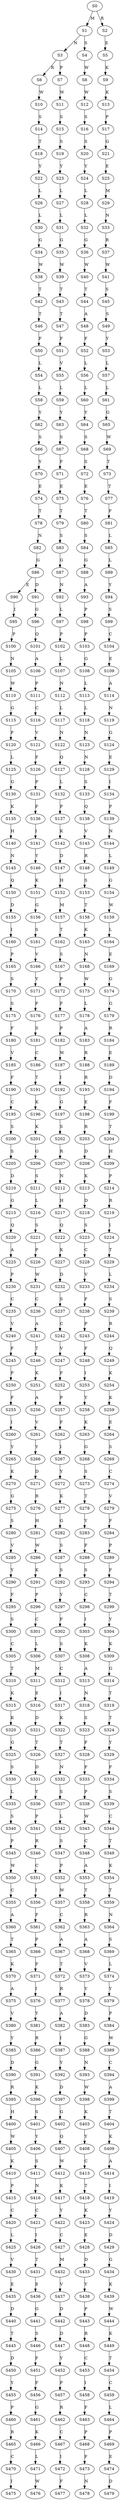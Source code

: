 strict digraph  {
	S0 -> S1 [ label = M ];
	S0 -> S2 [ label = R ];
	S1 -> S3 [ label = N ];
	S1 -> S4 [ label = S ];
	S2 -> S5 [ label = E ];
	S3 -> S6 [ label = R ];
	S3 -> S7 [ label = P ];
	S4 -> S8 [ label = W ];
	S5 -> S9 [ label = K ];
	S6 -> S10 [ label = W ];
	S7 -> S11 [ label = W ];
	S8 -> S12 [ label = W ];
	S9 -> S13 [ label = K ];
	S10 -> S14 [ label = S ];
	S11 -> S15 [ label = S ];
	S12 -> S16 [ label = S ];
	S13 -> S17 [ label = P ];
	S14 -> S18 [ label = T ];
	S15 -> S19 [ label = S ];
	S16 -> S20 [ label = S ];
	S17 -> S21 [ label = G ];
	S18 -> S22 [ label = Y ];
	S19 -> S23 [ label = Y ];
	S20 -> S24 [ label = Y ];
	S21 -> S25 [ label = E ];
	S22 -> S26 [ label = L ];
	S23 -> S27 [ label = L ];
	S24 -> S28 [ label = L ];
	S25 -> S29 [ label = M ];
	S26 -> S30 [ label = L ];
	S27 -> S31 [ label = L ];
	S28 -> S32 [ label = L ];
	S29 -> S33 [ label = N ];
	S30 -> S34 [ label = G ];
	S31 -> S35 [ label = G ];
	S32 -> S36 [ label = G ];
	S33 -> S37 [ label = R ];
	S34 -> S38 [ label = W ];
	S35 -> S39 [ label = W ];
	S36 -> S40 [ label = W ];
	S37 -> S41 [ label = W ];
	S38 -> S42 [ label = T ];
	S39 -> S43 [ label = T ];
	S40 -> S44 [ label = T ];
	S41 -> S45 [ label = S ];
	S42 -> S46 [ label = T ];
	S43 -> S47 [ label = T ];
	S44 -> S48 [ label = A ];
	S45 -> S49 [ label = S ];
	S46 -> S50 [ label = F ];
	S47 -> S51 [ label = F ];
	S48 -> S52 [ label = F ];
	S49 -> S53 [ label = Y ];
	S50 -> S54 [ label = L ];
	S51 -> S55 [ label = V ];
	S52 -> S56 [ label = L ];
	S53 -> S57 [ label = L ];
	S54 -> S58 [ label = L ];
	S55 -> S59 [ label = L ];
	S56 -> S60 [ label = L ];
	S57 -> S61 [ label = L ];
	S58 -> S62 [ label = Y ];
	S59 -> S63 [ label = Y ];
	S60 -> S64 [ label = Y ];
	S61 -> S65 [ label = G ];
	S62 -> S66 [ label = S ];
	S63 -> S67 [ label = S ];
	S64 -> S68 [ label = S ];
	S65 -> S69 [ label = W ];
	S66 -> S70 [ label = Y ];
	S67 -> S71 [ label = F ];
	S68 -> S72 [ label = S ];
	S69 -> S73 [ label = T ];
	S70 -> S74 [ label = E ];
	S71 -> S75 [ label = E ];
	S72 -> S76 [ label = E ];
	S73 -> S77 [ label = T ];
	S74 -> S78 [ label = T ];
	S75 -> S79 [ label = T ];
	S76 -> S80 [ label = T ];
	S77 -> S81 [ label = F ];
	S78 -> S82 [ label = N ];
	S79 -> S83 [ label = S ];
	S80 -> S84 [ label = S ];
	S81 -> S85 [ label = L ];
	S82 -> S86 [ label = G ];
	S83 -> S87 [ label = G ];
	S84 -> S88 [ label = G ];
	S85 -> S89 [ label = L ];
	S86 -> S90 [ label = E ];
	S86 -> S91 [ label = D ];
	S87 -> S92 [ label = N ];
	S88 -> S93 [ label = A ];
	S89 -> S94 [ label = Y ];
	S90 -> S95 [ label = I ];
	S91 -> S96 [ label = G ];
	S92 -> S97 [ label = L ];
	S93 -> S98 [ label = P ];
	S94 -> S99 [ label = S ];
	S95 -> S100 [ label = P ];
	S96 -> S101 [ label = Q ];
	S97 -> S102 [ label = P ];
	S98 -> S103 [ label = P ];
	S99 -> S104 [ label = C ];
	S100 -> S105 [ label = N ];
	S101 -> S106 [ label = A ];
	S102 -> S107 [ label = L ];
	S103 -> S108 [ label = G ];
	S104 -> S109 [ label = E ];
	S105 -> S110 [ label = W ];
	S106 -> S111 [ label = P ];
	S107 -> S112 [ label = N ];
	S108 -> S113 [ label = L ];
	S109 -> S114 [ label = A ];
	S110 -> S115 [ label = G ];
	S111 -> S116 [ label = C ];
	S112 -> S117 [ label = L ];
	S113 -> S118 [ label = L ];
	S114 -> S119 [ label = N ];
	S115 -> S120 [ label = P ];
	S116 -> S121 [ label = V ];
	S117 -> S122 [ label = N ];
	S118 -> S123 [ label = N ];
	S119 -> S124 [ label = G ];
	S120 -> S125 [ label = L ];
	S121 -> S126 [ label = F ];
	S122 -> S127 [ label = Q ];
	S123 -> S128 [ label = N ];
	S124 -> S129 [ label = E ];
	S125 -> S130 [ label = G ];
	S126 -> S131 [ label = P ];
	S127 -> S132 [ label = L ];
	S128 -> S133 [ label = S ];
	S129 -> S134 [ label = I ];
	S130 -> S135 [ label = K ];
	S131 -> S136 [ label = F ];
	S132 -> S137 [ label = P ];
	S133 -> S138 [ label = Q ];
	S134 -> S139 [ label = P ];
	S135 -> S140 [ label = H ];
	S136 -> S141 [ label = I ];
	S137 -> S142 [ label = K ];
	S138 -> S143 [ label = V ];
	S139 -> S144 [ label = N ];
	S140 -> S145 [ label = N ];
	S141 -> S146 [ label = Y ];
	S142 -> S147 [ label = D ];
	S143 -> S148 [ label = R ];
	S144 -> S149 [ label = L ];
	S145 -> S150 [ label = Q ];
	S146 -> S151 [ label = K ];
	S147 -> S152 [ label = H ];
	S148 -> S153 [ label = S ];
	S149 -> S154 [ label = G ];
	S150 -> S155 [ label = D ];
	S151 -> S156 [ label = G ];
	S152 -> S157 [ label = M ];
	S153 -> S158 [ label = T ];
	S154 -> S159 [ label = W ];
	S155 -> S160 [ label = I ];
	S156 -> S161 [ label = S ];
	S157 -> S162 [ label = T ];
	S158 -> S163 [ label = K ];
	S159 -> S164 [ label = L ];
	S160 -> S165 [ label = P ];
	S161 -> S166 [ label = V ];
	S162 -> S167 [ label = S ];
	S163 -> S168 [ label = N ];
	S164 -> S169 [ label = E ];
	S165 -> S170 [ label = S ];
	S166 -> S171 [ label = Y ];
	S167 -> S172 [ label = P ];
	S168 -> S173 [ label = W ];
	S169 -> S174 [ label = G ];
	S170 -> S175 [ label = S ];
	S171 -> S176 [ label = F ];
	S172 -> S177 [ label = F ];
	S173 -> S178 [ label = L ];
	S174 -> S179 [ label = G ];
	S175 -> S180 [ label = F ];
	S176 -> S181 [ label = S ];
	S177 -> S182 [ label = P ];
	S178 -> S183 [ label = A ];
	S179 -> S184 [ label = R ];
	S180 -> S185 [ label = V ];
	S181 -> S186 [ label = C ];
	S182 -> S187 [ label = W ];
	S183 -> S188 [ label = R ];
	S184 -> S189 [ label = E ];
	S185 -> S190 [ label = F ];
	S186 -> S191 [ label = T ];
	S187 -> S192 [ label = I ];
	S188 -> S193 [ label = R ];
	S189 -> S194 [ label = D ];
	S190 -> S195 [ label = C ];
	S191 -> S196 [ label = K ];
	S192 -> S197 [ label = G ];
	S193 -> S198 [ label = E ];
	S194 -> S199 [ label = F ];
	S195 -> S200 [ label = S ];
	S196 -> S201 [ label = K ];
	S197 -> S202 [ label = S ];
	S198 -> S203 [ label = R ];
	S199 -> S204 [ label = T ];
	S200 -> S205 [ label = S ];
	S201 -> S206 [ label = G ];
	S202 -> S207 [ label = R ];
	S203 -> S208 [ label = D ];
	S204 -> S209 [ label = H ];
	S205 -> S210 [ label = D ];
	S206 -> S211 [ label = S ];
	S207 -> S212 [ label = N ];
	S208 -> S213 [ label = K ];
	S209 -> S214 [ label = P ];
	S210 -> S215 [ label = G ];
	S211 -> S216 [ label = L ];
	S212 -> S217 [ label = H ];
	S213 -> S218 [ label = D ];
	S214 -> S219 [ label = R ];
	S215 -> S220 [ label = Q ];
	S216 -> S221 [ label = S ];
	S217 -> S222 [ label = Q ];
	S218 -> S223 [ label = S ];
	S219 -> S224 [ label = I ];
	S220 -> S225 [ label = A ];
	S221 -> S226 [ label = P ];
	S222 -> S227 [ label = K ];
	S223 -> S228 [ label = C ];
	S224 -> S229 [ label = T ];
	S225 -> S230 [ label = P ];
	S226 -> S231 [ label = W ];
	S227 -> S232 [ label = D ];
	S228 -> S233 [ label = V ];
	S229 -> S234 [ label = L ];
	S230 -> S235 [ label = C ];
	S231 -> S236 [ label = C ];
	S232 -> S237 [ label = S ];
	S233 -> S238 [ label = F ];
	S234 -> S239 [ label = S ];
	S235 -> S240 [ label = V ];
	S236 -> S241 [ label = A ];
	S237 -> S242 [ label = C ];
	S238 -> S243 [ label = P ];
	S239 -> S244 [ label = R ];
	S240 -> S245 [ label = F ];
	S241 -> S246 [ label = T ];
	S242 -> S247 [ label = V ];
	S243 -> S248 [ label = F ];
	S244 -> S249 [ label = Q ];
	S245 -> S250 [ label = P ];
	S246 -> S251 [ label = K ];
	S247 -> S252 [ label = F ];
	S248 -> S253 [ label = I ];
	S249 -> S254 [ label = K ];
	S250 -> S255 [ label = F ];
	S251 -> S256 [ label = A ];
	S252 -> S257 [ label = P ];
	S253 -> S258 [ label = Y ];
	S254 -> S259 [ label = K ];
	S255 -> S260 [ label = I ];
	S256 -> S261 [ label = V ];
	S257 -> S262 [ label = F ];
	S258 -> S263 [ label = K ];
	S259 -> S264 [ label = E ];
	S260 -> S265 [ label = Y ];
	S261 -> S266 [ label = Y ];
	S262 -> S267 [ label = I ];
	S263 -> S268 [ label = G ];
	S264 -> S269 [ label = S ];
	S265 -> S270 [ label = K ];
	S266 -> S271 [ label = D ];
	S267 -> S272 [ label = Y ];
	S268 -> S273 [ label = S ];
	S269 -> S274 [ label = C ];
	S270 -> S275 [ label = G ];
	S271 -> S276 [ label = R ];
	S272 -> S277 [ label = K ];
	S273 -> S278 [ label = T ];
	S274 -> S279 [ label = V ];
	S275 -> S280 [ label = S ];
	S276 -> S281 [ label = H ];
	S277 -> S282 [ label = G ];
	S278 -> S283 [ label = Y ];
	S279 -> S284 [ label = F ];
	S280 -> S285 [ label = V ];
	S281 -> S286 [ label = W ];
	S282 -> S287 [ label = S ];
	S283 -> S288 [ label = F ];
	S284 -> S289 [ label = P ];
	S285 -> S290 [ label = Y ];
	S286 -> S291 [ label = K ];
	S287 -> S292 [ label = S ];
	S288 -> S293 [ label = S ];
	S289 -> S294 [ label = F ];
	S290 -> S295 [ label = F ];
	S291 -> S296 [ label = P ];
	S292 -> S297 [ label = Y ];
	S293 -> S298 [ label = C ];
	S294 -> S299 [ label = T ];
	S295 -> S300 [ label = S ];
	S296 -> S301 [ label = C ];
	S297 -> S302 [ label = F ];
	S298 -> S303 [ label = I ];
	S299 -> S304 [ label = Y ];
	S300 -> S305 [ label = C ];
	S301 -> S306 [ label = L ];
	S302 -> S307 [ label = S ];
	S303 -> S308 [ label = K ];
	S304 -> S309 [ label = K ];
	S305 -> S310 [ label = T ];
	S306 -> S311 [ label = M ];
	S307 -> S312 [ label = C ];
	S308 -> S313 [ label = A ];
	S309 -> S314 [ label = G ];
	S310 -> S315 [ label = K ];
	S311 -> S316 [ label = E ];
	S312 -> S317 [ label = I ];
	S313 -> S318 [ label = N ];
	S314 -> S319 [ label = T ];
	S315 -> S320 [ label = K ];
	S316 -> S321 [ label = D ];
	S317 -> S322 [ label = K ];
	S318 -> S323 [ label = S ];
	S319 -> S324 [ label = T ];
	S320 -> S325 [ label = G ];
	S321 -> S326 [ label = T ];
	S322 -> S327 [ label = T ];
	S323 -> S328 [ label = F ];
	S324 -> S329 [ label = Y ];
	S325 -> S330 [ label = S ];
	S326 -> S331 [ label = D ];
	S327 -> S332 [ label = N ];
	S328 -> S333 [ label = F ];
	S329 -> S334 [ label = F ];
	S330 -> S335 [ label = L ];
	S331 -> S336 [ label = Y ];
	S332 -> S337 [ label = S ];
	S333 -> S338 [ label = P ];
	S334 -> S339 [ label = S ];
	S335 -> S340 [ label = S ];
	S336 -> S341 [ label = P ];
	S337 -> S342 [ label = L ];
	S338 -> S343 [ label = W ];
	S339 -> S344 [ label = C ];
	S340 -> S345 [ label = P ];
	S341 -> S346 [ label = R ];
	S342 -> S347 [ label = S ];
	S343 -> S348 [ label = C ];
	S344 -> S349 [ label = T ];
	S345 -> S350 [ label = W ];
	S346 -> S351 [ label = C ];
	S347 -> S352 [ label = P ];
	S348 -> S353 [ label = A ];
	S349 -> S354 [ label = K ];
	S350 -> S355 [ label = C ];
	S351 -> S356 [ label = I ];
	S352 -> S357 [ label = W ];
	S353 -> S358 [ label = T ];
	S354 -> S359 [ label = T ];
	S355 -> S360 [ label = A ];
	S356 -> S361 [ label = F ];
	S357 -> S362 [ label = C ];
	S358 -> S363 [ label = R ];
	S359 -> S364 [ label = N ];
	S360 -> S365 [ label = T ];
	S361 -> S366 [ label = P ];
	S362 -> S367 [ label = A ];
	S363 -> S368 [ label = A ];
	S364 -> S369 [ label = S ];
	S365 -> S370 [ label = K ];
	S366 -> S371 [ label = F ];
	S367 -> S372 [ label = T ];
	S368 -> S373 [ label = V ];
	S369 -> S374 [ label = L ];
	S370 -> S375 [ label = A ];
	S371 -> S376 [ label = I ];
	S372 -> S377 [ label = R ];
	S373 -> S378 [ label = Y ];
	S374 -> S379 [ label = Y ];
	S375 -> S380 [ label = V ];
	S376 -> S381 [ label = Y ];
	S377 -> S382 [ label = A ];
	S378 -> S383 [ label = D ];
	S379 -> S384 [ label = P ];
	S380 -> S385 [ label = Y ];
	S381 -> S386 [ label = R ];
	S382 -> S387 [ label = I ];
	S383 -> S388 [ label = G ];
	S384 -> S389 [ label = W ];
	S385 -> S390 [ label = D ];
	S386 -> S391 [ label = G ];
	S387 -> S392 [ label = Y ];
	S388 -> S393 [ label = N ];
	S389 -> S394 [ label = C ];
	S390 -> S395 [ label = R ];
	S391 -> S396 [ label = K ];
	S392 -> S397 [ label = D ];
	S393 -> S398 [ label = W ];
	S394 -> S399 [ label = A ];
	S395 -> S400 [ label = H ];
	S396 -> S401 [ label = S ];
	S397 -> S402 [ label = G ];
	S398 -> S403 [ label = K ];
	S399 -> S404 [ label = T ];
	S400 -> S405 [ label = W ];
	S401 -> S406 [ label = Y ];
	S402 -> S407 [ label = Q ];
	S403 -> S408 [ label = Y ];
	S404 -> S409 [ label = K ];
	S405 -> S410 [ label = K ];
	S406 -> S411 [ label = S ];
	S407 -> S412 [ label = W ];
	S408 -> S413 [ label = C ];
	S409 -> S414 [ label = A ];
	S410 -> S415 [ label = P ];
	S411 -> S416 [ label = N ];
	S412 -> S417 [ label = K ];
	S413 -> S418 [ label = T ];
	S414 -> S419 [ label = I ];
	S415 -> S420 [ label = C ];
	S416 -> S421 [ label = C ];
	S417 -> S422 [ label = Y ];
	S418 -> S423 [ label = K ];
	S419 -> S424 [ label = Y ];
	S420 -> S425 [ label = L ];
	S421 -> S426 [ label = I ];
	S422 -> S427 [ label = C ];
	S423 -> S428 [ label = E ];
	S424 -> S429 [ label = D ];
	S425 -> S430 [ label = V ];
	S426 -> S431 [ label = T ];
	S427 -> S432 [ label = M ];
	S428 -> S433 [ label = D ];
	S429 -> S434 [ label = G ];
	S430 -> S435 [ label = E ];
	S431 -> S436 [ label = E ];
	S432 -> S437 [ label = V ];
	S433 -> S438 [ label = Y ];
	S434 -> S439 [ label = K ];
	S435 -> S440 [ label = D ];
	S436 -> S441 [ label = G ];
	S437 -> S442 [ label = D ];
	S438 -> S443 [ label = P ];
	S439 -> S444 [ label = W ];
	S440 -> S445 [ label = T ];
	S441 -> S446 [ label = S ];
	S442 -> S447 [ label = D ];
	S443 -> S448 [ label = R ];
	S444 -> S449 [ label = K ];
	S445 -> S450 [ label = D ];
	S446 -> S451 [ label = F ];
	S447 -> S452 [ label = Y ];
	S448 -> S453 [ label = C ];
	S449 -> S454 [ label = T ];
	S450 -> S455 [ label = Y ];
	S451 -> S456 [ label = F ];
	S452 -> S457 [ label = P ];
	S453 -> S458 [ label = I ];
	S454 -> S459 [ label = C ];
	S455 -> S460 [ label = P ];
	S456 -> S461 [ label = G ];
	S457 -> S462 [ label = R ];
	S458 -> S463 [ label = F ];
	S459 -> S464 [ label = L ];
	S460 -> S465 [ label = R ];
	S461 -> S466 [ label = K ];
	S462 -> S467 [ label = C ];
	S463 -> S468 [ label = P ];
	S464 -> S469 [ label = P ];
	S465 -> S470 [ label = C ];
	S466 -> S471 [ label = L ];
	S467 -> S472 [ label = I ];
	S468 -> S473 [ label = F ];
	S469 -> S474 [ label = E ];
	S470 -> S475 [ label = I ];
	S471 -> S476 [ label = W ];
	S472 -> S477 [ label = F ];
	S473 -> S478 [ label = N ];
	S474 -> S479 [ label = D ];
}
